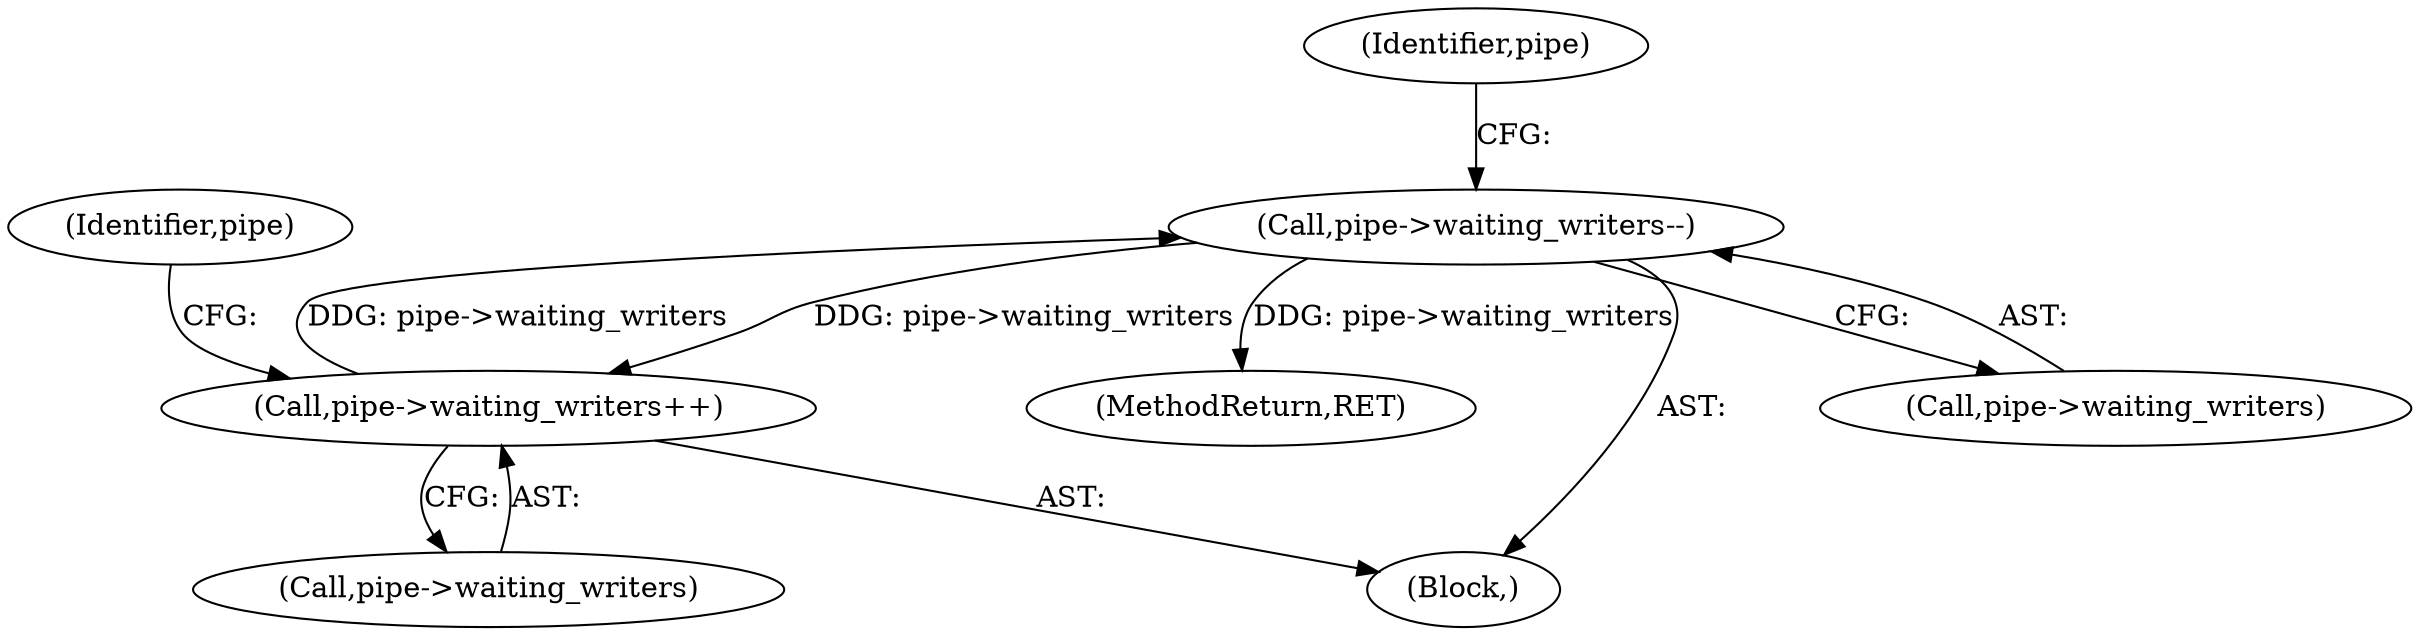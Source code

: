 digraph "0_linux_f0d1bec9d58d4c038d0ac958c9af82be6eb18045_1@API" {
"1000591" [label="(Call,pipe->waiting_writers--)"];
"1000585" [label="(Call,pipe->waiting_writers++)"];
"1000591" [label="(Call,pipe->waiting_writers--)"];
"1000585" [label="(Call,pipe->waiting_writers++)"];
"1000326" [label="(Identifier,pipe)"];
"1000644" [label="(MethodReturn,RET)"];
"1000321" [label="(Block,)"];
"1000592" [label="(Call,pipe->waiting_writers)"];
"1000586" [label="(Call,pipe->waiting_writers)"];
"1000590" [label="(Identifier,pipe)"];
"1000591" [label="(Call,pipe->waiting_writers--)"];
"1000591" -> "1000321"  [label="AST: "];
"1000591" -> "1000592"  [label="CFG: "];
"1000592" -> "1000591"  [label="AST: "];
"1000326" -> "1000591"  [label="CFG: "];
"1000591" -> "1000644"  [label="DDG: pipe->waiting_writers"];
"1000591" -> "1000585"  [label="DDG: pipe->waiting_writers"];
"1000585" -> "1000591"  [label="DDG: pipe->waiting_writers"];
"1000585" -> "1000321"  [label="AST: "];
"1000585" -> "1000586"  [label="CFG: "];
"1000586" -> "1000585"  [label="AST: "];
"1000590" -> "1000585"  [label="CFG: "];
}
